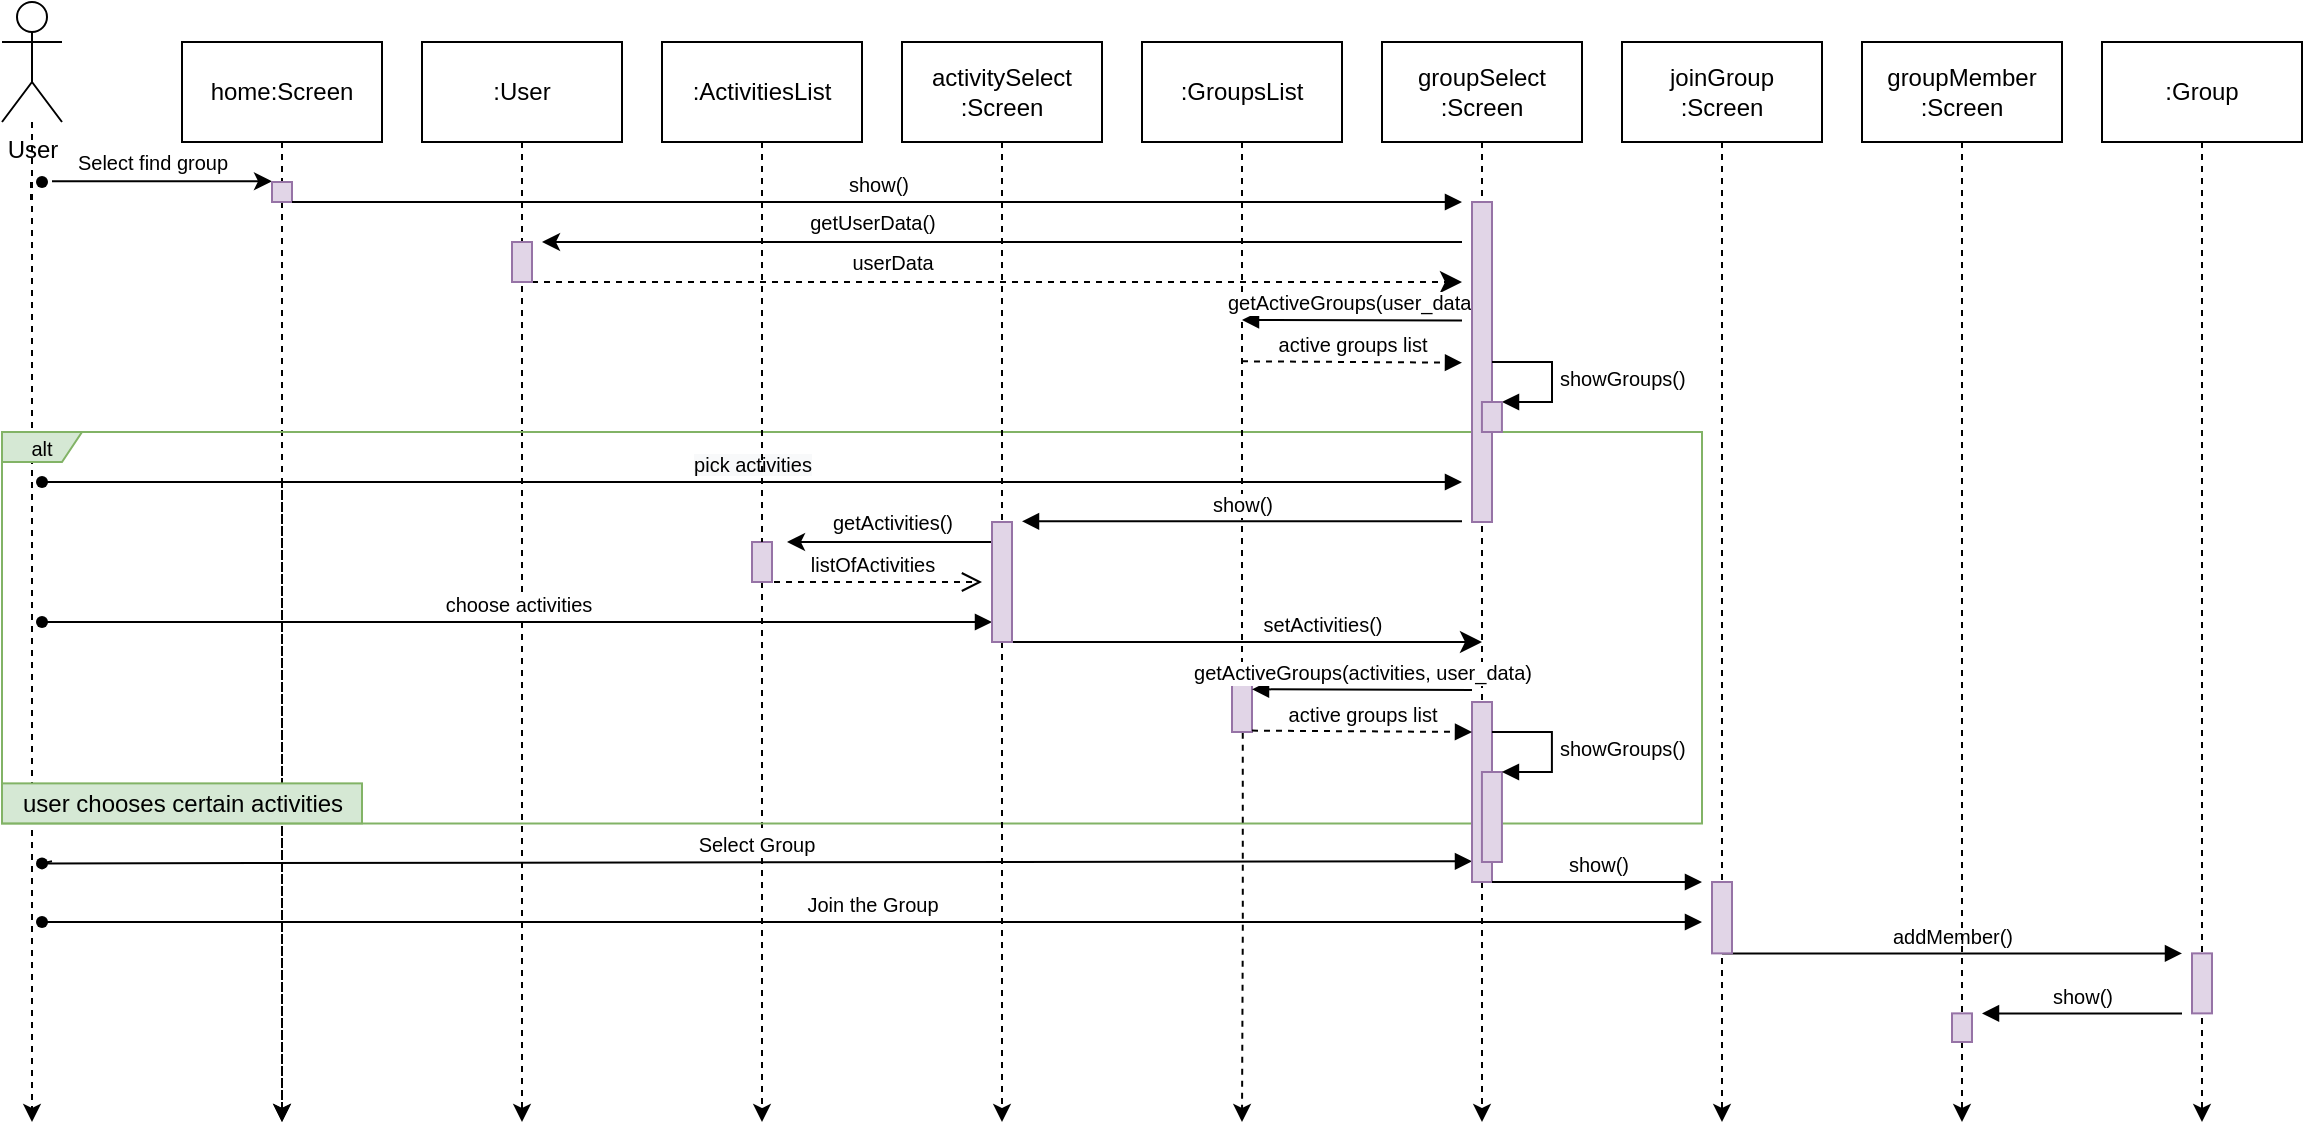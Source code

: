 <mxfile version="18.0.7" type="device"><diagram id="XKcF4IYIChmF79U73XMy" name="Page-1"><mxGraphModel dx="1185" dy="635" grid="1" gridSize="10" guides="1" tooltips="1" connect="1" arrows="1" fold="1" page="1" pageScale="1" pageWidth="850" pageHeight="1100" math="0" shadow="0"><root><mxCell id="0"/><mxCell id="1" parent="0"/><mxCell id="T4SXytC3Ma-8OT2gzohg-3" style="edgeStyle=orthogonalEdgeStyle;rounded=0;orthogonalLoop=1;jettySize=auto;html=1;dashed=1;" parent="1" source="qNi8gu7UEPAAcI9uA7SW-1" edge="1"><mxGeometry relative="1" as="geometry"><mxPoint x="135" y="610" as="targetPoint"/></mxGeometry></mxCell><mxCell id="qNi8gu7UEPAAcI9uA7SW-1" value="User" style="shape=umlActor;verticalLabelPosition=bottom;verticalAlign=top;html=1;outlineConnect=0;" parent="1" vertex="1"><mxGeometry x="120" y="50" width="30" height="60" as="geometry"/></mxCell><mxCell id="qNi8gu7UEPAAcI9uA7SW-6" style="edgeStyle=orthogonalEdgeStyle;rounded=0;orthogonalLoop=1;jettySize=auto;html=1;dashed=1;startArrow=none;" parent="1" edge="1"><mxGeometry relative="1" as="geometry"><mxPoint x="260" y="610" as="targetPoint"/><mxPoint x="260" y="290" as="sourcePoint"/></mxGeometry></mxCell><mxCell id="pUakC6PdDWnbI4SLXq-o-1" style="edgeStyle=orthogonalEdgeStyle;rounded=0;orthogonalLoop=1;jettySize=auto;html=1;dashed=1;" parent="1" source="qNi8gu7UEPAAcI9uA7SW-2" edge="1"><mxGeometry relative="1" as="geometry"><mxPoint x="260" y="610" as="targetPoint"/></mxGeometry></mxCell><mxCell id="qNi8gu7UEPAAcI9uA7SW-2" value="home:Screen" style="rounded=0;whiteSpace=wrap;html=1;glass=0;sketch=0;shadow=0;" parent="1" vertex="1"><mxGeometry x="210" y="70" width="100" height="50" as="geometry"/></mxCell><mxCell id="qNi8gu7UEPAAcI9uA7SW-7" style="edgeStyle=orthogonalEdgeStyle;rounded=0;orthogonalLoop=1;jettySize=auto;html=1;dashed=1;" parent="1" source="qNi8gu7UEPAAcI9uA7SW-3" edge="1"><mxGeometry relative="1" as="geometry"><mxPoint x="380" y="610" as="targetPoint"/></mxGeometry></mxCell><mxCell id="qNi8gu7UEPAAcI9uA7SW-3" value=":User" style="rounded=0;whiteSpace=wrap;html=1;" parent="1" vertex="1"><mxGeometry x="330" y="70" width="100" height="50" as="geometry"/></mxCell><mxCell id="qNi8gu7UEPAAcI9uA7SW-8" value="" style="endArrow=classic;html=1;rounded=0;" parent="1" edge="1"><mxGeometry width="50" height="50" relative="1" as="geometry"><mxPoint x="145" y="139.66" as="sourcePoint"/><mxPoint x="255" y="139.66" as="targetPoint"/></mxGeometry></mxCell><mxCell id="qNi8gu7UEPAAcI9uA7SW-9" value="&lt;font style=&quot;font-size: 10px;&quot;&gt;Select find group&lt;br&gt;&lt;/font&gt;" style="text;html=1;align=center;verticalAlign=middle;resizable=0;points=[];autosize=1;strokeColor=none;fillColor=none;" parent="1" vertex="1"><mxGeometry x="150" y="120" width="90" height="20" as="geometry"/></mxCell><mxCell id="qNi8gu7UEPAAcI9uA7SW-10" value="" style="endArrow=classic;html=1;rounded=0;" parent="1" edge="1"><mxGeometry width="50" height="50" relative="1" as="geometry"><mxPoint x="850" y="170" as="sourcePoint"/><mxPoint x="390" y="170" as="targetPoint"/></mxGeometry></mxCell><mxCell id="qNi8gu7UEPAAcI9uA7SW-11" value="&lt;font style=&quot;font-size: 10px;&quot;&gt;getUserData()&lt;/font&gt;" style="text;html=1;align=center;verticalAlign=middle;resizable=0;points=[];autosize=1;strokeColor=none;fillColor=none;" parent="1" vertex="1"><mxGeometry x="515" y="150" width="80" height="20" as="geometry"/></mxCell><mxCell id="qNi8gu7UEPAAcI9uA7SW-13" style="edgeStyle=orthogonalEdgeStyle;rounded=0;orthogonalLoop=1;jettySize=auto;html=1;dashed=1;startArrow=none;" parent="1" source="1vpMCiAx6w9SpIBDvZfH-12" edge="1"><mxGeometry relative="1" as="geometry"><mxPoint x="500" y="610" as="targetPoint"/></mxGeometry></mxCell><mxCell id="qNi8gu7UEPAAcI9uA7SW-12" value=":ActivitiesList" style="rounded=0;whiteSpace=wrap;html=1;" parent="1" vertex="1"><mxGeometry x="450" y="70" width="100" height="50" as="geometry"/></mxCell><mxCell id="qNi8gu7UEPAAcI9uA7SW-20" value="&lt;font style=&quot;font-size: 10px;&quot;&gt;alt&lt;/font&gt;" style="shape=umlFrame;whiteSpace=wrap;html=1;width=40;height=15;fillColor=#d5e8d4;strokeColor=#82b366;" parent="1" vertex="1"><mxGeometry x="120" y="265" width="850" height="195.69" as="geometry"/></mxCell><mxCell id="qNi8gu7UEPAAcI9uA7SW-24" style="edgeStyle=orthogonalEdgeStyle;rounded=0;orthogonalLoop=1;jettySize=auto;html=1;fontSize=10;dashed=1;startArrow=none;" parent="1" source="1vpMCiAx6w9SpIBDvZfH-19" edge="1"><mxGeometry relative="1" as="geometry"><mxPoint x="620" y="610" as="targetPoint"/></mxGeometry></mxCell><mxCell id="qNi8gu7UEPAAcI9uA7SW-23" value="activitySelect&lt;br&gt;:Screen" style="rounded=0;whiteSpace=wrap;html=1;" parent="1" vertex="1"><mxGeometry x="570" y="70" width="100" height="50" as="geometry"/></mxCell><mxCell id="qNi8gu7UEPAAcI9uA7SW-26" value="" style="endArrow=classic;html=1;rounded=0;fontSize=10;startArrow=none;" parent="1" source="1vpMCiAx6w9SpIBDvZfH-19" edge="1"><mxGeometry width="50" height="50" relative="1" as="geometry"><mxPoint x="615" y="320.31" as="sourcePoint"/><mxPoint x="512.5" y="320" as="targetPoint"/></mxGeometry></mxCell><mxCell id="qNi8gu7UEPAAcI9uA7SW-27" value="getActivities()" style="text;html=1;align=center;verticalAlign=middle;resizable=0;points=[];autosize=1;strokeColor=none;fillColor=none;fontSize=10;" parent="1" vertex="1"><mxGeometry x="525" y="300" width="80" height="20" as="geometry"/></mxCell><mxCell id="qNi8gu7UEPAAcI9uA7SW-29" style="edgeStyle=orthogonalEdgeStyle;rounded=0;orthogonalLoop=1;jettySize=auto;html=1;dashed=1;fontSize=10;startArrow=none;exitX=0.538;exitY=1.014;exitDx=0;exitDy=0;exitPerimeter=0;" parent="1" source="1vpMCiAx6w9SpIBDvZfH-15" edge="1"><mxGeometry relative="1" as="geometry"><mxPoint x="740" y="610" as="targetPoint"/></mxGeometry></mxCell><mxCell id="qNi8gu7UEPAAcI9uA7SW-28" value=":GroupsList" style="rounded=0;whiteSpace=wrap;html=1;" parent="1" vertex="1"><mxGeometry x="690" y="70" width="100" height="50" as="geometry"/></mxCell><mxCell id="qNi8gu7UEPAAcI9uA7SW-34" style="edgeStyle=orthogonalEdgeStyle;rounded=0;orthogonalLoop=1;jettySize=auto;html=1;fontSize=10;dashed=1;startArrow=none;" parent="1" source="1vpMCiAx6w9SpIBDvZfH-24" edge="1"><mxGeometry relative="1" as="geometry"><mxPoint x="860" y="610" as="targetPoint"/></mxGeometry></mxCell><mxCell id="qNi8gu7UEPAAcI9uA7SW-33" value="groupSelect&lt;br&gt;:Screen" style="rounded=0;whiteSpace=wrap;html=1;" parent="1" vertex="1"><mxGeometry x="810" y="70" width="100" height="50" as="geometry"/></mxCell><mxCell id="1vpMCiAx6w9SpIBDvZfH-3" value="&lt;font style=&quot;font-size: 10px;&quot;&gt;setActivities()&lt;/font&gt;" style="html=1;verticalAlign=bottom;endArrow=classic;endSize=8;rounded=0;startArrow=none;startFill=0;endFill=1;" parent="1" edge="1"><mxGeometry x="0.319" relative="1" as="geometry"><mxPoint x="625" y="370" as="sourcePoint"/><mxPoint x="860" y="370" as="targetPoint"/><mxPoint as="offset"/></mxGeometry></mxCell><mxCell id="1vpMCiAx6w9SpIBDvZfH-4" value="&lt;font style=&quot;font-size: 10px;&quot;&gt;choose activities&lt;/font&gt;" style="html=1;verticalAlign=bottom;endArrow=block;rounded=0;" parent="1" edge="1"><mxGeometry width="80" relative="1" as="geometry"><mxPoint x="140" y="360" as="sourcePoint"/><mxPoint x="615" y="360" as="targetPoint"/></mxGeometry></mxCell><mxCell id="1vpMCiAx6w9SpIBDvZfH-5" value="" style="html=1;verticalAlign=bottom;endArrow=classic;endSize=8;rounded=0;fontSize=10;startArrow=none;endFill=1;dashed=1;" parent="1" source="1vpMCiAx6w9SpIBDvZfH-17" edge="1"><mxGeometry relative="1" as="geometry"><mxPoint x="380" y="190" as="sourcePoint"/><mxPoint x="850" y="190" as="targetPoint"/><Array as="points"><mxPoint x="740" y="190"/></Array></mxGeometry></mxCell><mxCell id="1vpMCiAx6w9SpIBDvZfH-10" value="userData" style="text;html=1;align=center;verticalAlign=middle;resizable=0;points=[];autosize=1;strokeColor=none;fillColor=none;fontSize=10;" parent="1" vertex="1"><mxGeometry x="535" y="170" width="60" height="20" as="geometry"/></mxCell><mxCell id="1vpMCiAx6w9SpIBDvZfH-11" value="" style="html=1;points=[];perimeter=orthogonalPerimeter;fontSize=10;fillColor=#e1d5e7;strokeColor=#9673a6;" parent="1" vertex="1"><mxGeometry x="255" y="140" width="10" height="10" as="geometry"/></mxCell><mxCell id="1vpMCiAx6w9SpIBDvZfH-16" value="" style="edgeStyle=orthogonalEdgeStyle;rounded=0;orthogonalLoop=1;jettySize=auto;html=1;dashed=1;fontSize=10;endArrow=none;" parent="1" source="qNi8gu7UEPAAcI9uA7SW-28" target="1vpMCiAx6w9SpIBDvZfH-15" edge="1"><mxGeometry relative="1" as="geometry"><mxPoint x="740" y="760" as="targetPoint"/><mxPoint x="740" y="120" as="sourcePoint"/></mxGeometry></mxCell><mxCell id="1vpMCiAx6w9SpIBDvZfH-17" value="" style="html=1;points=[];perimeter=orthogonalPerimeter;fontSize=10;fillColor=#e1d5e7;strokeColor=#9673a6;" parent="1" vertex="1"><mxGeometry x="375" y="170" width="10" height="20" as="geometry"/></mxCell><mxCell id="1vpMCiAx6w9SpIBDvZfH-18" value="" style="html=1;verticalAlign=bottom;endArrow=none;dashed=1;endSize=8;rounded=0;fontSize=10;" parent="1" target="1vpMCiAx6w9SpIBDvZfH-17" edge="1"><mxGeometry relative="1" as="geometry"><mxPoint x="380" y="190" as="sourcePoint"/><mxPoint x="730" y="190" as="targetPoint"/></mxGeometry></mxCell><mxCell id="1vpMCiAx6w9SpIBDvZfH-20" value="Select Group" style="html=1;verticalAlign=bottom;endArrow=block;rounded=0;fontSize=10;startArrow=none;" parent="1" source="T4SXytC3Ma-8OT2gzohg-9" edge="1"><mxGeometry width="80" relative="1" as="geometry"><mxPoint x="145" y="479.66" as="sourcePoint"/><mxPoint x="855" y="479.66" as="targetPoint"/></mxGeometry></mxCell><mxCell id="1vpMCiAx6w9SpIBDvZfH-22" style="edgeStyle=orthogonalEdgeStyle;rounded=0;orthogonalLoop=1;jettySize=auto;html=1;fontSize=10;dashed=1;" parent="1" source="1vpMCiAx6w9SpIBDvZfH-21" edge="1"><mxGeometry relative="1" as="geometry"><mxPoint x="980" y="610" as="targetPoint"/></mxGeometry></mxCell><mxCell id="1vpMCiAx6w9SpIBDvZfH-21" value="joinGroup&lt;br&gt;:Screen" style="rounded=0;whiteSpace=wrap;html=1;" parent="1" vertex="1"><mxGeometry x="930" y="70" width="100" height="50" as="geometry"/></mxCell><mxCell id="1vpMCiAx6w9SpIBDvZfH-26" value="Join the Group" style="html=1;verticalAlign=bottom;endArrow=block;rounded=0;fontSize=10;startArrow=none;" parent="1" source="T4SXytC3Ma-8OT2gzohg-10" edge="1"><mxGeometry width="80" relative="1" as="geometry"><mxPoint x="170" y="510" as="sourcePoint"/><mxPoint x="970" y="510" as="targetPoint"/></mxGeometry></mxCell><mxCell id="T4SXytC3Ma-8OT2gzohg-56" style="edgeStyle=orthogonalEdgeStyle;rounded=0;orthogonalLoop=1;jettySize=auto;html=1;dashed=1;fontSize=10;startArrow=none;startFill=0;endArrow=classic;endFill=1;" parent="1" source="T4SXytC3Ma-8OT2gzohg-57" edge="1"><mxGeometry relative="1" as="geometry"><mxPoint x="1100" y="610" as="targetPoint"/></mxGeometry></mxCell><mxCell id="1vpMCiAx6w9SpIBDvZfH-27" value="groupMember&lt;br&gt;:Screen" style="rounded=0;whiteSpace=wrap;html=1;" parent="1" vertex="1"><mxGeometry x="1050" y="70" width="100" height="50" as="geometry"/></mxCell><mxCell id="1vpMCiAx6w9SpIBDvZfH-29" value="addMember()" style="html=1;verticalAlign=bottom;endArrow=block;rounded=0;fontSize=10;" parent="1" edge="1"><mxGeometry width="80" relative="1" as="geometry"><mxPoint x="980" y="525.69" as="sourcePoint"/><mxPoint x="1210" y="525.69" as="targetPoint"/></mxGeometry></mxCell><mxCell id="1vpMCiAx6w9SpIBDvZfH-30" value="" style="html=1;points=[];perimeter=orthogonalPerimeter;fontSize=10;fillColor=#e1d5e7;strokeColor=#9673a6;" parent="1" vertex="1"><mxGeometry x="975" y="490" width="10" height="35.69" as="geometry"/></mxCell><mxCell id="1vpMCiAx6w9SpIBDvZfH-32" value="show()" style="html=1;verticalAlign=bottom;endArrow=block;rounded=0;fontSize=10;" parent="1" edge="1"><mxGeometry width="80" relative="1" as="geometry"><mxPoint x="1210" y="555.69" as="sourcePoint"/><mxPoint x="1110" y="555.69" as="targetPoint"/></mxGeometry></mxCell><mxCell id="1vpMCiAx6w9SpIBDvZfH-41" value="" style="endArrow=none;html=1;rounded=0;dashed=1;" parent="1" edge="1"><mxGeometry width="50" height="50" relative="1" as="geometry"><mxPoint x="134.5" y="140" as="sourcePoint"/><mxPoint x="134.5" y="150" as="targetPoint"/></mxGeometry></mxCell><mxCell id="T4SXytC3Ma-8OT2gzohg-4" value="" style="shape=waypoint;sketch=0;fillStyle=solid;size=6;pointerEvents=1;points=[];fillColor=none;resizable=0;rotatable=0;perimeter=centerPerimeter;snapToPoint=1;" parent="1" vertex="1"><mxGeometry x="120" y="120" width="40" height="40" as="geometry"/></mxCell><mxCell id="T4SXytC3Ma-8OT2gzohg-6" value="" style="shape=waypoint;sketch=0;fillStyle=solid;size=6;pointerEvents=1;points=[];fillColor=none;resizable=0;rotatable=0;perimeter=centerPerimeter;snapToPoint=1;" parent="1" vertex="1"><mxGeometry x="120" y="340" width="40" height="40" as="geometry"/></mxCell><mxCell id="T4SXytC3Ma-8OT2gzohg-15" value="" style="edgeStyle=orthogonalEdgeStyle;rounded=0;orthogonalLoop=1;jettySize=auto;html=1;fontSize=10;dashed=1;endArrow=none;" parent="1" source="qNi8gu7UEPAAcI9uA7SW-23" target="1vpMCiAx6w9SpIBDvZfH-19" edge="1"><mxGeometry relative="1" as="geometry"><mxPoint x="620" y="510" as="targetPoint"/><mxPoint x="620" y="120" as="sourcePoint"/></mxGeometry></mxCell><mxCell id="T4SXytC3Ma-8OT2gzohg-16" value="listOfActivities" style="html=1;verticalAlign=bottom;endArrow=open;dashed=1;endSize=8;rounded=0;fontSize=10;" parent="1" edge="1"><mxGeometry relative="1" as="geometry"><mxPoint x="500" y="340" as="sourcePoint"/><mxPoint x="610" y="340" as="targetPoint"/></mxGeometry></mxCell><mxCell id="T4SXytC3Ma-8OT2gzohg-55" style="edgeStyle=orthogonalEdgeStyle;rounded=0;orthogonalLoop=1;jettySize=auto;html=1;fontSize=10;startArrow=none;startFill=0;endArrow=classic;endFill=1;dashed=1;" parent="1" source="T4SXytC3Ma-8OT2gzohg-17" edge="1"><mxGeometry relative="1" as="geometry"><mxPoint x="1220" y="610" as="targetPoint"/></mxGeometry></mxCell><mxCell id="T4SXytC3Ma-8OT2gzohg-17" value=":Group" style="rounded=0;whiteSpace=wrap;html=1;" parent="1" vertex="1"><mxGeometry x="1170" y="70" width="100" height="50" as="geometry"/></mxCell><mxCell id="1vpMCiAx6w9SpIBDvZfH-33" value="" style="html=1;points=[];perimeter=orthogonalPerimeter;fontSize=10;fillColor=#e1d5e7;strokeColor=#9673a6;" parent="1" vertex="1"><mxGeometry x="1215" y="525.69" width="10" height="30" as="geometry"/></mxCell><mxCell id="T4SXytC3Ma-8OT2gzohg-21" value="show()" style="html=1;verticalAlign=bottom;endArrow=block;rounded=0;fontSize=10;" parent="1" edge="1"><mxGeometry width="80" relative="1" as="geometry"><mxPoint x="265" y="150" as="sourcePoint"/><mxPoint x="850" y="150" as="targetPoint"/></mxGeometry></mxCell><mxCell id="T4SXytC3Ma-8OT2gzohg-23" value="getActiveGroups(user_data)" style="html=1;verticalAlign=bottom;endArrow=block;rounded=0;fontSize=10;" parent="1" edge="1"><mxGeometry width="80" relative="1" as="geometry"><mxPoint x="850" y="209.31" as="sourcePoint"/><mxPoint x="740" y="209" as="targetPoint"/></mxGeometry></mxCell><mxCell id="T4SXytC3Ma-8OT2gzohg-24" value="active groups list" style="html=1;verticalAlign=bottom;endArrow=block;rounded=0;fontSize=10;dashed=1;" parent="1" edge="1"><mxGeometry width="80" relative="1" as="geometry"><mxPoint x="740" y="229.65" as="sourcePoint"/><mxPoint x="850" y="230.34" as="targetPoint"/></mxGeometry></mxCell><mxCell id="T4SXytC3Ma-8OT2gzohg-26" value="&lt;span style=&quot;background-color: rgb(248, 249, 250);&quot;&gt;pick activities&lt;/span&gt;" style="html=1;verticalAlign=bottom;startArrow=none;startFill=0;endArrow=block;startSize=8;rounded=0;fontSize=10;" parent="1" source="T4SXytC3Ma-8OT2gzohg-31" edge="1"><mxGeometry width="60" relative="1" as="geometry"><mxPoint x="140" y="290" as="sourcePoint"/><mxPoint x="850" y="290" as="targetPoint"/></mxGeometry></mxCell><mxCell id="T4SXytC3Ma-8OT2gzohg-28" value="show()" style="html=1;verticalAlign=bottom;endArrow=block;rounded=0;fontSize=10;" parent="1" edge="1"><mxGeometry width="80" relative="1" as="geometry"><mxPoint x="850" y="309.66" as="sourcePoint"/><mxPoint x="630" y="309.66" as="targetPoint"/></mxGeometry></mxCell><mxCell id="1vpMCiAx6w9SpIBDvZfH-12" value="" style="html=1;points=[];perimeter=orthogonalPerimeter;fontSize=10;fillColor=#e1d5e7;strokeColor=#9673a6;" parent="1" vertex="1"><mxGeometry x="495" y="320" width="10" height="20" as="geometry"/></mxCell><mxCell id="T4SXytC3Ma-8OT2gzohg-29" value="" style="edgeStyle=orthogonalEdgeStyle;rounded=0;orthogonalLoop=1;jettySize=auto;html=1;dashed=1;endArrow=none;" parent="1" source="qNi8gu7UEPAAcI9uA7SW-12" target="1vpMCiAx6w9SpIBDvZfH-12" edge="1"><mxGeometry relative="1" as="geometry"><mxPoint x="500" y="510" as="targetPoint"/><mxPoint x="500" y="120" as="sourcePoint"/></mxGeometry></mxCell><mxCell id="1vpMCiAx6w9SpIBDvZfH-19" value="" style="html=1;points=[];perimeter=orthogonalPerimeter;fontSize=10;fillColor=#e1d5e7;strokeColor=#9673a6;" parent="1" vertex="1"><mxGeometry x="615" y="310" width="10" height="60" as="geometry"/></mxCell><mxCell id="T4SXytC3Ma-8OT2gzohg-30" value="" style="endArrow=none;html=1;rounded=0;fontSize=10;" parent="1" target="1vpMCiAx6w9SpIBDvZfH-19" edge="1"><mxGeometry width="50" height="50" relative="1" as="geometry"><mxPoint x="615" y="320.31" as="sourcePoint"/><mxPoint x="512.5" y="320" as="targetPoint"/></mxGeometry></mxCell><mxCell id="1vpMCiAx6w9SpIBDvZfH-24" value="" style="html=1;points=[];perimeter=orthogonalPerimeter;fontSize=10;fillColor=#e1d5e7;strokeColor=#9673a6;" parent="1" vertex="1"><mxGeometry x="855" y="400" width="10" height="90" as="geometry"/></mxCell><mxCell id="T4SXytC3Ma-8OT2gzohg-36" value="" style="edgeStyle=orthogonalEdgeStyle;rounded=0;orthogonalLoop=1;jettySize=auto;html=1;fontSize=10;dashed=1;endArrow=none;" parent="1" source="qNi8gu7UEPAAcI9uA7SW-33" target="1vpMCiAx6w9SpIBDvZfH-24" edge="1"><mxGeometry relative="1" as="geometry"><mxPoint x="860" y="510" as="targetPoint"/><mxPoint x="860" y="120" as="sourcePoint"/></mxGeometry></mxCell><mxCell id="T4SXytC3Ma-8OT2gzohg-37" value="" style="html=1;points=[];perimeter=orthogonalPerimeter;rounded=0;fontSize=10;fillColor=#e1d5e7;strokeColor=#9673a6;" parent="1" vertex="1"><mxGeometry x="855" y="150" width="10" height="160" as="geometry"/></mxCell><mxCell id="1vpMCiAx6w9SpIBDvZfH-15" value="" style="html=1;points=[];perimeter=orthogonalPerimeter;fontSize=10;fillColor=#e1d5e7;strokeColor=#9673a6;" parent="1" vertex="1"><mxGeometry x="735" y="390" width="10" height="25" as="geometry"/></mxCell><mxCell id="T4SXytC3Ma-8OT2gzohg-41" value="getActiveGroups(activities, user_data)" style="html=1;verticalAlign=bottom;endArrow=block;rounded=0;fontSize=10;" parent="1" edge="1"><mxGeometry width="80" relative="1" as="geometry"><mxPoint x="855" y="393.97" as="sourcePoint"/><mxPoint x="745" y="393.66" as="targetPoint"/></mxGeometry></mxCell><mxCell id="T4SXytC3Ma-8OT2gzohg-42" value="active groups list" style="html=1;verticalAlign=bottom;endArrow=block;rounded=0;fontSize=10;dashed=1;" parent="1" edge="1"><mxGeometry width="80" relative="1" as="geometry"><mxPoint x="745" y="414.31" as="sourcePoint"/><mxPoint x="855" y="415" as="targetPoint"/></mxGeometry></mxCell><mxCell id="T4SXytC3Ma-8OT2gzohg-43" value="" style="html=1;points=[];perimeter=orthogonalPerimeter;rounded=0;fontSize=10;fillColor=#e1d5e7;strokeColor=#9673a6;" parent="1" vertex="1"><mxGeometry x="859.97" y="435" width="10" height="45" as="geometry"/></mxCell><mxCell id="T4SXytC3Ma-8OT2gzohg-44" value="showGroups()" style="edgeStyle=orthogonalEdgeStyle;html=1;align=left;spacingLeft=2;endArrow=block;rounded=0;entryX=1;entryY=0;fontSize=10;" parent="1" target="T4SXytC3Ma-8OT2gzohg-43" edge="1"><mxGeometry relative="1" as="geometry"><mxPoint x="864.97" y="415" as="sourcePoint"/><Array as="points"><mxPoint x="894.97" y="415"/></Array></mxGeometry></mxCell><mxCell id="T4SXytC3Ma-8OT2gzohg-46" value="showGroups()" style="edgeStyle=orthogonalEdgeStyle;html=1;align=left;spacingLeft=2;endArrow=block;rounded=0;entryX=1;entryY=0;fontSize=10;" parent="1" edge="1"><mxGeometry relative="1" as="geometry"><mxPoint x="865" y="230.0" as="sourcePoint"/><Array as="points"><mxPoint x="895" y="230"/></Array><mxPoint x="870" y="250.0" as="targetPoint"/></mxGeometry></mxCell><mxCell id="T4SXytC3Ma-8OT2gzohg-47" value="" style="html=1;points=[];perimeter=orthogonalPerimeter;rounded=0;fontSize=10;fillColor=#e1d5e7;strokeColor=#9673a6;" parent="1" vertex="1"><mxGeometry x="859.97" y="250" width="10" height="15" as="geometry"/></mxCell><mxCell id="T4SXytC3Ma-8OT2gzohg-31" value="" style="shape=waypoint;sketch=0;fillStyle=solid;size=6;pointerEvents=1;points=[];fillColor=none;resizable=0;rotatable=0;perimeter=centerPerimeter;snapToPoint=1;rounded=0;fontSize=10;" parent="1" vertex="1"><mxGeometry x="120" y="270" width="40" height="40" as="geometry"/></mxCell><mxCell id="T4SXytC3Ma-8OT2gzohg-50" value="" style="html=1;verticalAlign=bottom;startArrow=none;startFill=0;endArrow=none;startSize=8;rounded=0;fontSize=10;" parent="1" target="T4SXytC3Ma-8OT2gzohg-31" edge="1"><mxGeometry width="60" relative="1" as="geometry"><mxPoint x="140" y="290" as="sourcePoint"/><mxPoint x="850" y="290" as="targetPoint"/></mxGeometry></mxCell><mxCell id="T4SXytC3Ma-8OT2gzohg-10" value="" style="shape=waypoint;sketch=0;fillStyle=solid;size=6;pointerEvents=1;points=[];fillColor=none;resizable=0;rotatable=0;perimeter=centerPerimeter;snapToPoint=1;" parent="1" vertex="1"><mxGeometry x="120" y="490" width="40" height="40" as="geometry"/></mxCell><mxCell id="T4SXytC3Ma-8OT2gzohg-9" value="" style="shape=waypoint;sketch=0;fillStyle=solid;size=6;pointerEvents=1;points=[];fillColor=none;resizable=0;rotatable=0;perimeter=centerPerimeter;snapToPoint=1;" parent="1" vertex="1"><mxGeometry x="120" y="460.69" width="40" height="40" as="geometry"/></mxCell><mxCell id="T4SXytC3Ma-8OT2gzohg-53" value="" style="html=1;verticalAlign=bottom;endArrow=none;rounded=0;fontSize=10;" parent="1" target="T4SXytC3Ma-8OT2gzohg-9" edge="1"><mxGeometry width="80" relative="1" as="geometry"><mxPoint x="145" y="479.66" as="sourcePoint"/><mxPoint x="855" y="479.66" as="targetPoint"/></mxGeometry></mxCell><mxCell id="T4SXytC3Ma-8OT2gzohg-54" value="show()" style="html=1;verticalAlign=bottom;endArrow=block;rounded=0;fontSize=10;" parent="1" edge="1"><mxGeometry width="80" relative="1" as="geometry"><mxPoint x="865" y="490" as="sourcePoint"/><mxPoint x="970" y="490" as="targetPoint"/></mxGeometry></mxCell><mxCell id="T4SXytC3Ma-8OT2gzohg-57" value="" style="html=1;points=[];perimeter=orthogonalPerimeter;rounded=0;fontSize=10;fillColor=#e1d5e7;strokeColor=#9673a6;" parent="1" vertex="1"><mxGeometry x="1095" y="555.69" width="10" height="14.31" as="geometry"/></mxCell><mxCell id="T4SXytC3Ma-8OT2gzohg-58" value="" style="edgeStyle=orthogonalEdgeStyle;rounded=0;orthogonalLoop=1;jettySize=auto;html=1;dashed=1;fontSize=10;startArrow=none;startFill=0;endArrow=none;endFill=1;" parent="1" source="1vpMCiAx6w9SpIBDvZfH-27" target="T4SXytC3Ma-8OT2gzohg-57" edge="1"><mxGeometry relative="1" as="geometry"><mxPoint x="1100" y="610" as="targetPoint"/><mxPoint x="1100" y="120" as="sourcePoint"/></mxGeometry></mxCell><mxCell id="cK6d-82w-QexG5NdrvMh-3" value="user chooses certain activities" style="text;html=1;align=center;verticalAlign=middle;resizable=0;points=[];autosize=1;strokeColor=#82b366;fillColor=#d5e8d4;" vertex="1" parent="1"><mxGeometry x="120" y="440.69" width="180" height="20" as="geometry"/></mxCell></root></mxGraphModel></diagram></mxfile>